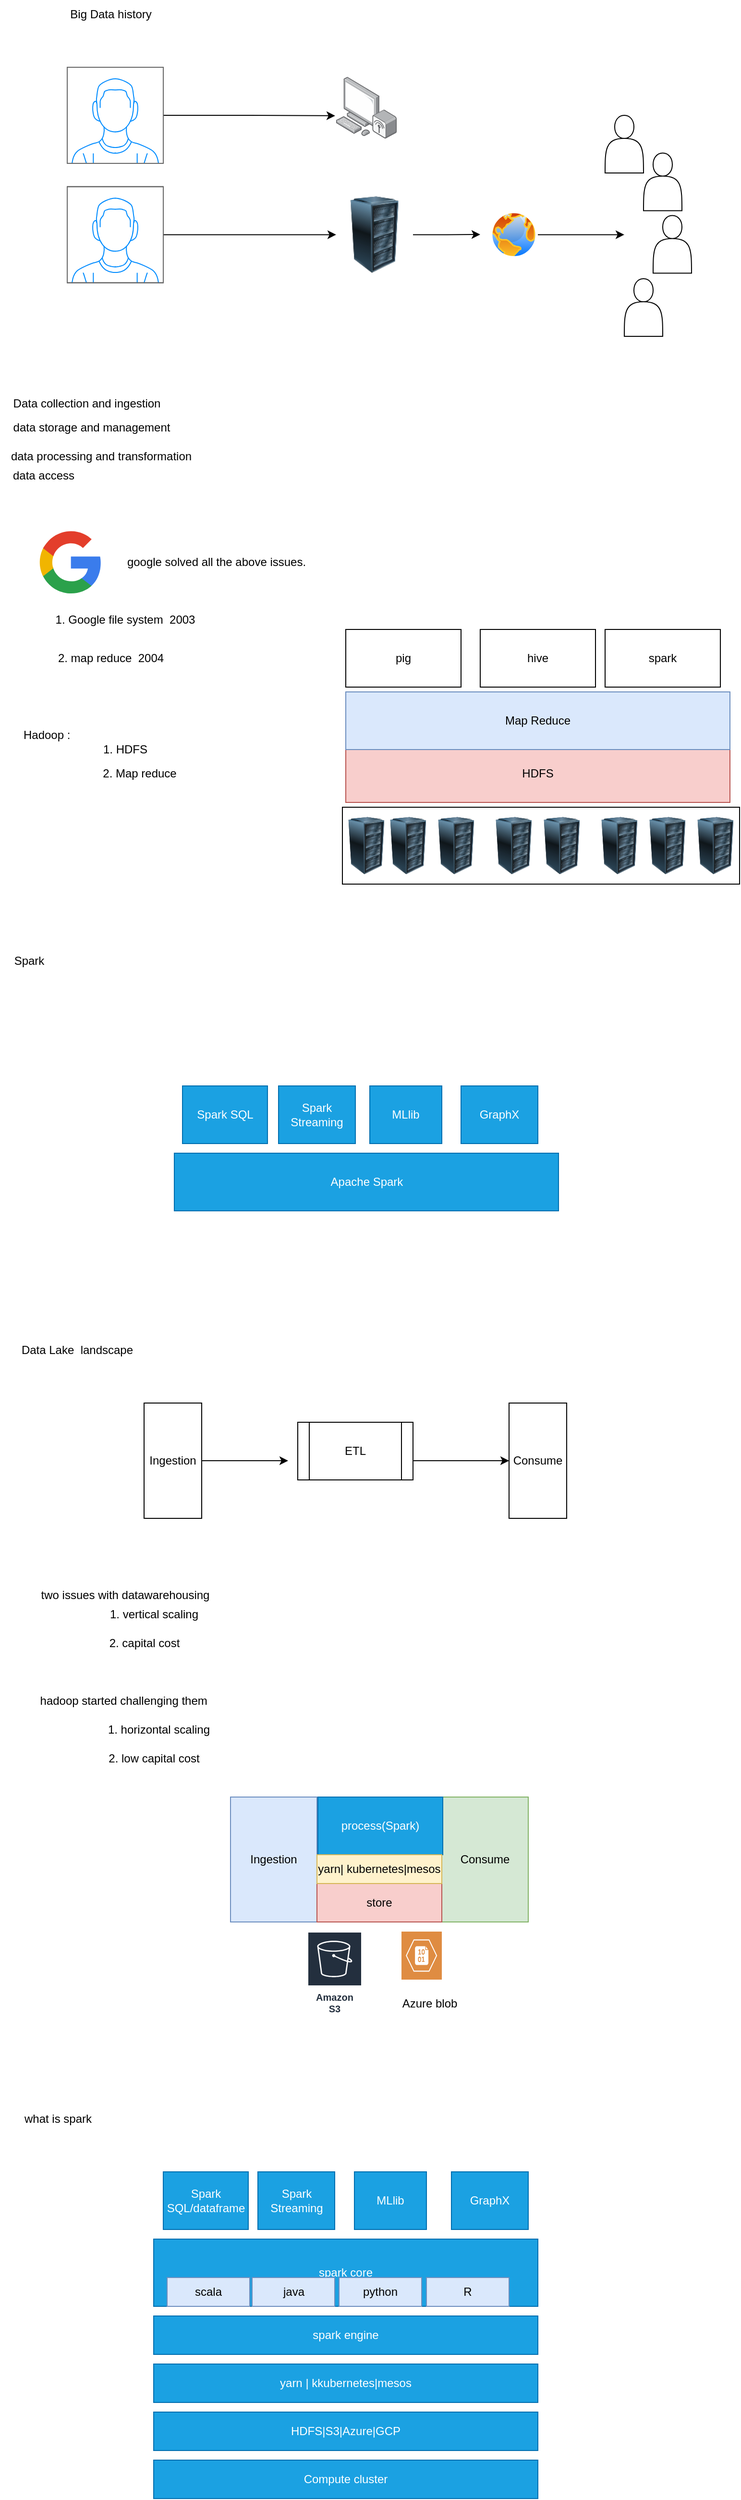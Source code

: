 <mxfile version="20.5.1" type="device"><diagram id="WgZmpAEqeyX4qbTfAnwq" name="Page-1"><mxGraphModel dx="924" dy="536" grid="1" gridSize="10" guides="1" tooltips="1" connect="1" arrows="1" fold="1" page="1" pageScale="1" pageWidth="850" pageHeight="1100" math="0" shadow="0"><root><mxCell id="0"/><mxCell id="1" parent="0"/><mxCell id="JZcKNXmV9VbTd3ZmKWnm-43" value="" style="rounded=0;whiteSpace=wrap;html=1;" vertex="1" parent="1"><mxGeometry x="356.5" y="880" width="413.5" height="80" as="geometry"/></mxCell><mxCell id="JZcKNXmV9VbTd3ZmKWnm-4" style="edgeStyle=orthogonalEdgeStyle;rounded=0;orthogonalLoop=1;jettySize=auto;html=1;entryX=-0.016;entryY=0.63;entryDx=0;entryDy=0;entryPerimeter=0;" edge="1" parent="1" source="JZcKNXmV9VbTd3ZmKWnm-2" target="JZcKNXmV9VbTd3ZmKWnm-3"><mxGeometry relative="1" as="geometry"/></mxCell><mxCell id="JZcKNXmV9VbTd3ZmKWnm-2" value="" style="verticalLabelPosition=bottom;shadow=0;dashed=0;align=center;html=1;verticalAlign=top;strokeWidth=1;shape=mxgraph.mockup.containers.userMale;strokeColor=#666666;strokeColor2=#008cff;" vertex="1" parent="1"><mxGeometry x="70" y="110" width="100" height="100" as="geometry"/></mxCell><mxCell id="JZcKNXmV9VbTd3ZmKWnm-3" value="" style="points=[];aspect=fixed;html=1;align=center;shadow=0;dashed=0;image;image=img/lib/allied_telesis/computer_and_terminals/Personal_Computer_Wireless.svg;" vertex="1" parent="1"><mxGeometry x="350" y="120" width="63" height="64.2" as="geometry"/></mxCell><mxCell id="JZcKNXmV9VbTd3ZmKWnm-5" value="Big Data history" style="text;html=1;align=center;verticalAlign=middle;resizable=0;points=[];autosize=1;strokeColor=none;fillColor=none;" vertex="1" parent="1"><mxGeometry x="60" y="40" width="110" height="30" as="geometry"/></mxCell><mxCell id="JZcKNXmV9VbTd3ZmKWnm-11" style="edgeStyle=orthogonalEdgeStyle;rounded=0;orthogonalLoop=1;jettySize=auto;html=1;" edge="1" parent="1" source="JZcKNXmV9VbTd3ZmKWnm-7"><mxGeometry relative="1" as="geometry"><mxPoint x="500" y="284" as="targetPoint"/></mxGeometry></mxCell><mxCell id="JZcKNXmV9VbTd3ZmKWnm-7" value="" style="image;html=1;image=img/lib/clip_art/computers/Server_Rack_128x128.png" vertex="1" parent="1"><mxGeometry x="350" y="244.2" width="80" height="80" as="geometry"/></mxCell><mxCell id="JZcKNXmV9VbTd3ZmKWnm-9" style="edgeStyle=orthogonalEdgeStyle;rounded=0;orthogonalLoop=1;jettySize=auto;html=1;" edge="1" parent="1" source="JZcKNXmV9VbTd3ZmKWnm-8" target="JZcKNXmV9VbTd3ZmKWnm-7"><mxGeometry relative="1" as="geometry"/></mxCell><mxCell id="JZcKNXmV9VbTd3ZmKWnm-8" value="" style="verticalLabelPosition=bottom;shadow=0;dashed=0;align=center;html=1;verticalAlign=top;strokeWidth=1;shape=mxgraph.mockup.containers.userMale;strokeColor=#666666;strokeColor2=#008cff;" vertex="1" parent="1"><mxGeometry x="70" y="234.2" width="100" height="100" as="geometry"/></mxCell><mxCell id="JZcKNXmV9VbTd3ZmKWnm-22" style="edgeStyle=orthogonalEdgeStyle;rounded=0;orthogonalLoop=1;jettySize=auto;html=1;" edge="1" parent="1" source="JZcKNXmV9VbTd3ZmKWnm-13"><mxGeometry relative="1" as="geometry"><mxPoint x="650" y="284.2" as="targetPoint"/></mxGeometry></mxCell><mxCell id="JZcKNXmV9VbTd3ZmKWnm-13" value="" style="aspect=fixed;perimeter=ellipsePerimeter;html=1;align=center;shadow=0;dashed=0;spacingTop=3;image;image=img/lib/active_directory/internet_globe.svg;" vertex="1" parent="1"><mxGeometry x="510" y="259.2" width="50" height="50" as="geometry"/></mxCell><mxCell id="JZcKNXmV9VbTd3ZmKWnm-18" value="" style="shape=actor;whiteSpace=wrap;html=1;" vertex="1" parent="1"><mxGeometry x="670" y="199.2" width="40" height="60" as="geometry"/></mxCell><mxCell id="JZcKNXmV9VbTd3ZmKWnm-19" value="" style="shape=actor;whiteSpace=wrap;html=1;" vertex="1" parent="1"><mxGeometry x="630" y="160" width="40" height="60" as="geometry"/></mxCell><mxCell id="JZcKNXmV9VbTd3ZmKWnm-20" value="" style="shape=actor;whiteSpace=wrap;html=1;" vertex="1" parent="1"><mxGeometry x="680" y="264.2" width="40" height="60" as="geometry"/></mxCell><mxCell id="JZcKNXmV9VbTd3ZmKWnm-21" value="" style="shape=actor;whiteSpace=wrap;html=1;" vertex="1" parent="1"><mxGeometry x="650" y="330" width="40" height="60" as="geometry"/></mxCell><mxCell id="JZcKNXmV9VbTd3ZmKWnm-23" value="Data collection and ingestion" style="text;html=1;align=center;verticalAlign=middle;resizable=0;points=[];autosize=1;strokeColor=none;fillColor=none;" vertex="1" parent="1"><mxGeometry y="445" width="180" height="30" as="geometry"/></mxCell><mxCell id="JZcKNXmV9VbTd3ZmKWnm-24" value="data storage and management" style="text;html=1;align=center;verticalAlign=middle;resizable=0;points=[];autosize=1;strokeColor=none;fillColor=none;" vertex="1" parent="1"><mxGeometry y="470" width="190" height="30" as="geometry"/></mxCell><mxCell id="JZcKNXmV9VbTd3ZmKWnm-25" value="data processing and transformation" style="text;html=1;align=center;verticalAlign=middle;resizable=0;points=[];autosize=1;strokeColor=none;fillColor=none;" vertex="1" parent="1"><mxGeometry y="500" width="210" height="30" as="geometry"/></mxCell><mxCell id="JZcKNXmV9VbTd3ZmKWnm-26" value="data access" style="text;html=1;align=center;verticalAlign=middle;resizable=0;points=[];autosize=1;strokeColor=none;fillColor=none;" vertex="1" parent="1"><mxGeometry y="520" width="90" height="30" as="geometry"/></mxCell><mxCell id="JZcKNXmV9VbTd3ZmKWnm-27" value="" style="dashed=0;outlineConnect=0;html=1;align=center;labelPosition=center;verticalLabelPosition=bottom;verticalAlign=top;shape=mxgraph.weblogos.google" vertex="1" parent="1"><mxGeometry x="40" y="590" width="65.2" height="69.4" as="geometry"/></mxCell><mxCell id="JZcKNXmV9VbTd3ZmKWnm-28" value="google solved all the above issues." style="text;html=1;align=center;verticalAlign=middle;resizable=0;points=[];autosize=1;strokeColor=none;fillColor=none;" vertex="1" parent="1"><mxGeometry x="120" y="609.7" width="210" height="30" as="geometry"/></mxCell><mxCell id="JZcKNXmV9VbTd3ZmKWnm-29" value="1. Google file system&amp;nbsp; 2003" style="text;html=1;align=center;verticalAlign=middle;resizable=0;points=[];autosize=1;strokeColor=none;fillColor=none;" vertex="1" parent="1"><mxGeometry x="45.2" y="670" width="170" height="30" as="geometry"/></mxCell><mxCell id="JZcKNXmV9VbTd3ZmKWnm-30" value="2. map reduce&amp;nbsp; 2004" style="text;html=1;align=center;verticalAlign=middle;resizable=0;points=[];autosize=1;strokeColor=none;fillColor=none;" vertex="1" parent="1"><mxGeometry x="50" y="710" width="130" height="30" as="geometry"/></mxCell><mxCell id="JZcKNXmV9VbTd3ZmKWnm-31" value="Hadoop :&amp;nbsp;" style="text;html=1;align=center;verticalAlign=middle;resizable=0;points=[];autosize=1;strokeColor=none;fillColor=none;" vertex="1" parent="1"><mxGeometry x="10" y="790" width="80" height="30" as="geometry"/></mxCell><mxCell id="JZcKNXmV9VbTd3ZmKWnm-32" value="1. HDFS" style="text;html=1;align=center;verticalAlign=middle;resizable=0;points=[];autosize=1;strokeColor=none;fillColor=none;" vertex="1" parent="1"><mxGeometry x="95" y="805" width="70" height="30" as="geometry"/></mxCell><mxCell id="JZcKNXmV9VbTd3ZmKWnm-33" value="2. Map reduce" style="text;html=1;align=center;verticalAlign=middle;resizable=0;points=[];autosize=1;strokeColor=none;fillColor=none;" vertex="1" parent="1"><mxGeometry x="95" y="830" width="100" height="30" as="geometry"/></mxCell><mxCell id="JZcKNXmV9VbTd3ZmKWnm-34" value="HDFS" style="rounded=0;whiteSpace=wrap;html=1;fillColor=#f8cecc;strokeColor=#b85450;" vertex="1" parent="1"><mxGeometry x="360" y="815" width="400" height="60" as="geometry"/></mxCell><mxCell id="JZcKNXmV9VbTd3ZmKWnm-35" value="" style="image;html=1;image=img/lib/clip_art/computers/Server_Rack_128x128.png" vertex="1" parent="1"><mxGeometry x="356.5" y="890" width="50" height="60" as="geometry"/></mxCell><mxCell id="JZcKNXmV9VbTd3ZmKWnm-36" value="" style="image;html=1;image=img/lib/clip_art/computers/Server_Rack_128x128.png" vertex="1" parent="1"><mxGeometry x="510" y="890" width="50" height="60" as="geometry"/></mxCell><mxCell id="JZcKNXmV9VbTd3ZmKWnm-37" value="" style="image;html=1;image=img/lib/clip_art/computers/Server_Rack_128x128.png" vertex="1" parent="1"><mxGeometry x="560" y="890" width="50" height="60" as="geometry"/></mxCell><mxCell id="JZcKNXmV9VbTd3ZmKWnm-38" value="" style="image;html=1;image=img/lib/clip_art/computers/Server_Rack_128x128.png" vertex="1" parent="1"><mxGeometry x="620" y="890" width="50" height="60" as="geometry"/></mxCell><mxCell id="JZcKNXmV9VbTd3ZmKWnm-39" value="" style="image;html=1;image=img/lib/clip_art/computers/Server_Rack_128x128.png" vertex="1" parent="1"><mxGeometry x="670" y="890" width="50" height="60" as="geometry"/></mxCell><mxCell id="JZcKNXmV9VbTd3ZmKWnm-40" value="" style="image;html=1;image=img/lib/clip_art/computers/Server_Rack_128x128.png" vertex="1" parent="1"><mxGeometry x="720" y="890" width="50" height="60" as="geometry"/></mxCell><mxCell id="JZcKNXmV9VbTd3ZmKWnm-41" value="" style="image;html=1;image=img/lib/clip_art/computers/Server_Rack_128x128.png" vertex="1" parent="1"><mxGeometry x="450" y="890" width="50" height="60" as="geometry"/></mxCell><mxCell id="JZcKNXmV9VbTd3ZmKWnm-42" value="" style="image;html=1;image=img/lib/clip_art/computers/Server_Rack_128x128.png" vertex="1" parent="1"><mxGeometry x="400" y="890" width="50" height="60" as="geometry"/></mxCell><mxCell id="JZcKNXmV9VbTd3ZmKWnm-44" value="Map Reduce" style="rounded=0;whiteSpace=wrap;html=1;fillColor=#dae8fc;strokeColor=#6c8ebf;" vertex="1" parent="1"><mxGeometry x="360" y="760" width="400" height="60" as="geometry"/></mxCell><mxCell id="JZcKNXmV9VbTd3ZmKWnm-45" value="pig" style="rounded=0;whiteSpace=wrap;html=1;" vertex="1" parent="1"><mxGeometry x="360" y="695" width="120" height="60" as="geometry"/></mxCell><mxCell id="JZcKNXmV9VbTd3ZmKWnm-46" value="hive" style="rounded=0;whiteSpace=wrap;html=1;" vertex="1" parent="1"><mxGeometry x="500" y="695" width="120" height="60" as="geometry"/></mxCell><mxCell id="JZcKNXmV9VbTd3ZmKWnm-47" value="spark" style="rounded=0;whiteSpace=wrap;html=1;" vertex="1" parent="1"><mxGeometry x="630" y="695" width="120" height="60" as="geometry"/></mxCell><mxCell id="JZcKNXmV9VbTd3ZmKWnm-48" value="Spark" style="text;html=1;align=center;verticalAlign=middle;resizable=0;points=[];autosize=1;strokeColor=none;fillColor=none;" vertex="1" parent="1"><mxGeometry x="5" y="1025" width="50" height="30" as="geometry"/></mxCell><mxCell id="JZcKNXmV9VbTd3ZmKWnm-49" value="Apache Spark" style="rounded=0;whiteSpace=wrap;html=1;fillColor=#1ba1e2;strokeColor=#006EAF;fontColor=#ffffff;" vertex="1" parent="1"><mxGeometry x="181.5" y="1240" width="400" height="60" as="geometry"/></mxCell><mxCell id="JZcKNXmV9VbTd3ZmKWnm-50" value="Spark SQL&lt;span style=&quot;color: rgba(0, 0, 0, 0); font-family: monospace; font-size: 0px; text-align: start;&quot;&gt;%3CmxGraphModel%3E%3Croot%3E%3CmxCell%20id%3D%220%22%2F%3E%3CmxCell%20id%3D%221%22%20parent%3D%220%22%2F%3E%3CmxCell%20id%3D%222%22%20value%3D%22Map%20Reduce%22%20style%3D%22rounded%3D0%3BwhiteSpace%3Dwrap%3Bhtml%3D1%3BfillColor%3D%23dae8fc%3BstrokeColor%3D%236c8ebf%3B%22%20vertex%3D%221%22%20parent%3D%221%22%3E%3CmxGeometry%20x%3D%22360%22%20y%3D%22760%22%20width%3D%22400%22%20height%3D%2260%22%20as%3D%22geometry%22%2F%3E%3C%2FmxCell%3E%3C%2Froot%3E%3C%2FmxGraphModel%3E&lt;/span&gt;" style="rounded=0;whiteSpace=wrap;html=1;fillColor=#1ba1e2;fontColor=#ffffff;strokeColor=#006EAF;" vertex="1" parent="1"><mxGeometry x="190" y="1170" width="88.5" height="60" as="geometry"/></mxCell><mxCell id="JZcKNXmV9VbTd3ZmKWnm-51" value="Spark&lt;span style=&quot;color: rgba(0, 0, 0, 0); font-family: monospace; font-size: 0px; text-align: start;&quot;&gt;%3CmxGraphModel%3E%3Croot%3E%3CmxCell%20id%3D%220%22%2F%3E%3CmxCell%20id%3D%221%22%20parent%3D%220%22%2F%3E%3CmxCell%20id%3D%222%22%20value%3D%22Spark%20SQL%26lt%3Bspan%20style%3D%26quot%3Bcolor%3A%20rgba(0%2C%200%2C%200%2C%200)%3B%20font-family%3A%20monospace%3B%20font-size%3A%200px%3B%20text-align%3A%20start%3B%26quot%3B%26gt%3B%253CmxGraphModel%253E%253Croot%253E%253CmxCell%2520id%253D%25220%2522%252F%253E%253CmxCell%2520id%253D%25221%2522%2520parent%253D%25220%2522%252F%253E%253CmxCell%2520id%253D%25222%2522%2520value%253D%2522Map%2520Reduce%2522%2520style%253D%2522rounded%253D0%253BwhiteSpace%253Dwrap%253Bhtml%253D1%253BfillColor%253D%2523dae8fc%253BstrokeColor%253D%25236c8ebf%253B%2522%2520vertex%253D%25221%2522%2520parent%253D%25221%2522%253E%253CmxGeometry%2520x%253D%2522360%2522%2520y%253D%2522760%2522%2520width%253D%2522400%2522%2520height%253D%252260%2522%2520as%253D%2522geometry%2522%252F%253E%253C%252FmxCell%253E%253C%252Froot%253E%253C%252FmxGraphModel%253E%26lt%3B%2Fspan%26gt%3B%22%20style%3D%22rounded%3D0%3BwhiteSpace%3Dwrap%3Bhtml%3D1%3B%22%20vertex%3D%221%22%20parent%3D%221%22%3E%3CmxGeometry%20x%3D%22181.5%22%20y%3D%221170%22%20width%3D%22120%22%20height%3D%2260%22%20as%3D%22geometry%22%2F%3E%3C%2FmxCell%3E%3C%2Froot%3E%3C%2FmxGraphModel%3E&lt;/span&gt;&lt;br&gt;Streaming" style="rounded=0;whiteSpace=wrap;html=1;fillColor=#1ba1e2;fontColor=#ffffff;strokeColor=#006EAF;" vertex="1" parent="1"><mxGeometry x="290" y="1170" width="80" height="60" as="geometry"/></mxCell><mxCell id="JZcKNXmV9VbTd3ZmKWnm-52" value="MLlib" style="rounded=0;whiteSpace=wrap;html=1;fillColor=#1ba1e2;fontColor=#ffffff;strokeColor=#006EAF;" vertex="1" parent="1"><mxGeometry x="385" y="1170" width="75" height="60" as="geometry"/></mxCell><mxCell id="JZcKNXmV9VbTd3ZmKWnm-53" value="GraphX" style="rounded=0;whiteSpace=wrap;html=1;fillColor=#1ba1e2;fontColor=#ffffff;strokeColor=#006EAF;" vertex="1" parent="1"><mxGeometry x="480" y="1170" width="80" height="60" as="geometry"/></mxCell><mxCell id="JZcKNXmV9VbTd3ZmKWnm-54" value="Data Lake&amp;nbsp; landscape" style="text;html=1;align=center;verticalAlign=middle;resizable=0;points=[];autosize=1;strokeColor=none;fillColor=none;" vertex="1" parent="1"><mxGeometry x="10" y="1430" width="140" height="30" as="geometry"/></mxCell><mxCell id="JZcKNXmV9VbTd3ZmKWnm-58" style="edgeStyle=orthogonalEdgeStyle;rounded=0;orthogonalLoop=1;jettySize=auto;html=1;" edge="1" parent="1" source="JZcKNXmV9VbTd3ZmKWnm-55"><mxGeometry relative="1" as="geometry"><mxPoint x="300" y="1560" as="targetPoint"/></mxGeometry></mxCell><mxCell id="JZcKNXmV9VbTd3ZmKWnm-55" value="Ingestion" style="rounded=0;whiteSpace=wrap;html=1;" vertex="1" parent="1"><mxGeometry x="150" y="1500" width="60" height="120" as="geometry"/></mxCell><mxCell id="JZcKNXmV9VbTd3ZmKWnm-59" value="" style="edgeStyle=orthogonalEdgeStyle;rounded=0;orthogonalLoop=1;jettySize=auto;html=1;" edge="1" parent="1" source="JZcKNXmV9VbTd3ZmKWnm-56" target="JZcKNXmV9VbTd3ZmKWnm-57"><mxGeometry relative="1" as="geometry"><Array as="points"><mxPoint x="460" y="1560"/><mxPoint x="460" y="1560"/></Array></mxGeometry></mxCell><mxCell id="JZcKNXmV9VbTd3ZmKWnm-56" value="ETL" style="shape=process;whiteSpace=wrap;html=1;backgroundOutline=1;" vertex="1" parent="1"><mxGeometry x="310" y="1520" width="120" height="60" as="geometry"/></mxCell><mxCell id="JZcKNXmV9VbTd3ZmKWnm-57" value="Consume" style="rounded=0;whiteSpace=wrap;html=1;" vertex="1" parent="1"><mxGeometry x="530" y="1500" width="60" height="120" as="geometry"/></mxCell><mxCell id="JZcKNXmV9VbTd3ZmKWnm-60" value="two issues with datawarehousing" style="text;html=1;align=center;verticalAlign=middle;resizable=0;points=[];autosize=1;strokeColor=none;fillColor=none;" vertex="1" parent="1"><mxGeometry x="30" y="1685" width="200" height="30" as="geometry"/></mxCell><mxCell id="JZcKNXmV9VbTd3ZmKWnm-61" value="1. vertical scaling" style="text;html=1;align=center;verticalAlign=middle;resizable=0;points=[];autosize=1;strokeColor=none;fillColor=none;" vertex="1" parent="1"><mxGeometry x="100" y="1705" width="120" height="30" as="geometry"/></mxCell><mxCell id="JZcKNXmV9VbTd3ZmKWnm-62" value="2. capital cost" style="text;html=1;align=center;verticalAlign=middle;resizable=0;points=[];autosize=1;strokeColor=none;fillColor=none;" vertex="1" parent="1"><mxGeometry x="100" y="1735" width="100" height="30" as="geometry"/></mxCell><mxCell id="JZcKNXmV9VbTd3ZmKWnm-63" value="hadoop started challenging them&amp;nbsp;" style="text;html=1;align=center;verticalAlign=middle;resizable=0;points=[];autosize=1;strokeColor=none;fillColor=none;" vertex="1" parent="1"><mxGeometry x="30.2" y="1795" width="200" height="30" as="geometry"/></mxCell><mxCell id="JZcKNXmV9VbTd3ZmKWnm-64" value="1. horizontal scaling" style="text;html=1;align=center;verticalAlign=middle;resizable=0;points=[];autosize=1;strokeColor=none;fillColor=none;" vertex="1" parent="1"><mxGeometry x="100.2" y="1825" width="130" height="30" as="geometry"/></mxCell><mxCell id="JZcKNXmV9VbTd3ZmKWnm-65" value="2. low capital cost" style="text;html=1;align=center;verticalAlign=middle;resizable=0;points=[];autosize=1;strokeColor=none;fillColor=none;" vertex="1" parent="1"><mxGeometry x="100" y="1855" width="120" height="30" as="geometry"/></mxCell><mxCell id="JZcKNXmV9VbTd3ZmKWnm-67" value="Amazon S3" style="sketch=0;outlineConnect=0;fontColor=#232F3E;gradientColor=none;strokeColor=#ffffff;fillColor=#232F3E;dashed=0;verticalLabelPosition=middle;verticalAlign=bottom;align=center;html=1;whiteSpace=wrap;fontSize=10;fontStyle=1;spacing=3;shape=mxgraph.aws4.productIcon;prIcon=mxgraph.aws4.s3;" vertex="1" parent="1"><mxGeometry x="320" y="2050" width="57" height="90" as="geometry"/></mxCell><mxCell id="JZcKNXmV9VbTd3ZmKWnm-68" value="" style="sketch=0;pointerEvents=1;shadow=0;dashed=0;html=1;strokeColor=none;fillColor=#DF8C42;labelPosition=center;verticalLabelPosition=bottom;verticalAlign=top;align=center;outlineConnect=0;shape=mxgraph.veeam2.azure_blob;" vertex="1" parent="1"><mxGeometry x="418" y="2050" width="42" height="50" as="geometry"/></mxCell><mxCell id="JZcKNXmV9VbTd3ZmKWnm-69" value="Azure blob" style="text;html=1;align=center;verticalAlign=middle;resizable=0;points=[];autosize=1;strokeColor=none;fillColor=none;" vertex="1" parent="1"><mxGeometry x="406.5" y="2110" width="80" height="30" as="geometry"/></mxCell><mxCell id="JZcKNXmV9VbTd3ZmKWnm-71" value="Ingestion" style="rounded=0;whiteSpace=wrap;html=1;fillColor=#dae8fc;strokeColor=#6c8ebf;" vertex="1" parent="1"><mxGeometry x="240" y="1910" width="90" height="130" as="geometry"/></mxCell><mxCell id="JZcKNXmV9VbTd3ZmKWnm-72" value="Consume" style="rounded=0;whiteSpace=wrap;html=1;fillColor=#d5e8d4;strokeColor=#82b366;" vertex="1" parent="1"><mxGeometry x="460" y="1910" width="90" height="130" as="geometry"/></mxCell><mxCell id="JZcKNXmV9VbTd3ZmKWnm-73" value="process(Spark)" style="rounded=0;whiteSpace=wrap;html=1;fillColor=#1ba1e2;fontColor=#ffffff;strokeColor=#006EAF;" vertex="1" parent="1"><mxGeometry x="331" y="1910" width="130" height="60" as="geometry"/></mxCell><mxCell id="JZcKNXmV9VbTd3ZmKWnm-74" value="store" style="rounded=0;whiteSpace=wrap;html=1;fillColor=#f8cecc;strokeColor=#b85450;" vertex="1" parent="1"><mxGeometry x="330" y="2000" width="130" height="40" as="geometry"/></mxCell><mxCell id="JZcKNXmV9VbTd3ZmKWnm-75" value="yarn| kubernetes|mesos" style="rounded=0;whiteSpace=wrap;html=1;fillColor=#fff2cc;strokeColor=#d6b656;" vertex="1" parent="1"><mxGeometry x="330" y="1970" width="130" height="30" as="geometry"/></mxCell><mxCell id="JZcKNXmV9VbTd3ZmKWnm-77" value="what is spark" style="text;html=1;align=center;verticalAlign=middle;resizable=0;points=[];autosize=1;strokeColor=none;fillColor=none;" vertex="1" parent="1"><mxGeometry x="15.2" y="2230" width="90" height="30" as="geometry"/></mxCell><mxCell id="JZcKNXmV9VbTd3ZmKWnm-78" value="spark core" style="rounded=0;whiteSpace=wrap;html=1;fillColor=#1ba1e2;strokeColor=#006EAF;fontColor=#ffffff;" vertex="1" parent="1"><mxGeometry x="160" y="2370" width="400" height="70" as="geometry"/></mxCell><mxCell id="JZcKNXmV9VbTd3ZmKWnm-79" value="Spark SQL/dataframe&lt;span style=&quot;color: rgba(0, 0, 0, 0); font-family: monospace; font-size: 0px; text-align: start;&quot;&gt;%3CmxGraphModel%3E%3Croot%3E%3CmxCell%20id%3D%220%22%2F%3E%3CmxCell%20id%3D%221%22%20parent%3D%220%22%2F%3E%3CmxCell%20id%3D%222%22%20value%3D%22Map%20Reduce%22%20style%3D%22rounded%3D0%3BwhiteSpace%3Dwrap%3Bhtml%3D1%3BfillColor%3D%23dae8fc%3BstrokeColor%3D%236c8ebf%3B%22%20vertex%3D%221%22%20parent%3D%221%22%3E%3CmxGeometry%20x%3D%22360%22%20y%3D%22760%22%20width%3D%22400%22%20height%3D%2260%22%20as%3D%22geometry%22%2F%3E%3C%2FmxCell%3E%3C%2Froot%3E%3C%2FmxGraphModel%3E/&lt;/span&gt;" style="rounded=0;whiteSpace=wrap;html=1;fillColor=#1ba1e2;fontColor=#ffffff;strokeColor=#006EAF;" vertex="1" parent="1"><mxGeometry x="170" y="2300" width="88.5" height="60" as="geometry"/></mxCell><mxCell id="JZcKNXmV9VbTd3ZmKWnm-80" value="Spark&lt;span style=&quot;color: rgba(0, 0, 0, 0); font-family: monospace; font-size: 0px; text-align: start;&quot;&gt;%3CmxGraphModel%3E%3Croot%3E%3CmxCell%20id%3D%220%22%2F%3E%3CmxCell%20id%3D%221%22%20parent%3D%220%22%2F%3E%3CmxCell%20id%3D%222%22%20value%3D%22Spark%20SQL%26lt%3Bspan%20style%3D%26quot%3Bcolor%3A%20rgba(0%2C%200%2C%200%2C%200)%3B%20font-family%3A%20monospace%3B%20font-size%3A%200px%3B%20text-align%3A%20start%3B%26quot%3B%26gt%3B%253CmxGraphModel%253E%253Croot%253E%253CmxCell%2520id%253D%25220%2522%252F%253E%253CmxCell%2520id%253D%25221%2522%2520parent%253D%25220%2522%252F%253E%253CmxCell%2520id%253D%25222%2522%2520value%253D%2522Map%2520Reduce%2522%2520style%253D%2522rounded%253D0%253BwhiteSpace%253Dwrap%253Bhtml%253D1%253BfillColor%253D%2523dae8fc%253BstrokeColor%253D%25236c8ebf%253B%2522%2520vertex%253D%25221%2522%2520parent%253D%25221%2522%253E%253CmxGeometry%2520x%253D%2522360%2522%2520y%253D%2522760%2522%2520width%253D%2522400%2522%2520height%253D%252260%2522%2520as%253D%2522geometry%2522%252F%253E%253C%252FmxCell%253E%253C%252Froot%253E%253C%252FmxGraphModel%253E%26lt%3B%2Fspan%26gt%3B%22%20style%3D%22rounded%3D0%3BwhiteSpace%3Dwrap%3Bhtml%3D1%3B%22%20vertex%3D%221%22%20parent%3D%221%22%3E%3CmxGeometry%20x%3D%22181.5%22%20y%3D%221170%22%20width%3D%22120%22%20height%3D%2260%22%20as%3D%22geometry%22%2F%3E%3C%2FmxCell%3E%3C%2Froot%3E%3C%2FmxGraphModel%3E&lt;/span&gt;&lt;br&gt;Streaming" style="rounded=0;whiteSpace=wrap;html=1;fillColor=#1ba1e2;fontColor=#ffffff;strokeColor=#006EAF;" vertex="1" parent="1"><mxGeometry x="268.5" y="2300" width="80" height="60" as="geometry"/></mxCell><mxCell id="JZcKNXmV9VbTd3ZmKWnm-81" value="MLlib" style="rounded=0;whiteSpace=wrap;html=1;fillColor=#1ba1e2;fontColor=#ffffff;strokeColor=#006EAF;" vertex="1" parent="1"><mxGeometry x="369" y="2300" width="75" height="60" as="geometry"/></mxCell><mxCell id="JZcKNXmV9VbTd3ZmKWnm-82" value="GraphX" style="rounded=0;whiteSpace=wrap;html=1;fillColor=#1ba1e2;fontColor=#ffffff;strokeColor=#006EAF;" vertex="1" parent="1"><mxGeometry x="470" y="2300" width="80" height="60" as="geometry"/></mxCell><mxCell id="JZcKNXmV9VbTd3ZmKWnm-83" value="scala" style="rounded=0;whiteSpace=wrap;html=1;fillColor=#dae8fc;strokeColor=#6c8ebf;" vertex="1" parent="1"><mxGeometry x="174" y="2410" width="86" height="30" as="geometry"/></mxCell><mxCell id="JZcKNXmV9VbTd3ZmKWnm-84" value="java" style="rounded=0;whiteSpace=wrap;html=1;fillColor=#dae8fc;strokeColor=#6c8ebf;" vertex="1" parent="1"><mxGeometry x="262.5" y="2410" width="86" height="30" as="geometry"/></mxCell><mxCell id="JZcKNXmV9VbTd3ZmKWnm-85" value="python" style="rounded=0;whiteSpace=wrap;html=1;fillColor=#dae8fc;strokeColor=#6c8ebf;" vertex="1" parent="1"><mxGeometry x="353" y="2410" width="86" height="30" as="geometry"/></mxCell><mxCell id="JZcKNXmV9VbTd3ZmKWnm-86" value="R" style="rounded=0;whiteSpace=wrap;html=1;fillColor=#dae8fc;strokeColor=#6c8ebf;" vertex="1" parent="1"><mxGeometry x="444" y="2410" width="86" height="30" as="geometry"/></mxCell><mxCell id="JZcKNXmV9VbTd3ZmKWnm-87" value="spark engine" style="rounded=0;whiteSpace=wrap;html=1;fillColor=#1ba1e2;fontColor=#ffffff;strokeColor=#006EAF;" vertex="1" parent="1"><mxGeometry x="160" y="2450" width="400" height="40" as="geometry"/></mxCell><mxCell id="JZcKNXmV9VbTd3ZmKWnm-88" value="yarn | kkubernetes|mesos" style="rounded=0;whiteSpace=wrap;html=1;fillColor=#1ba1e2;fontColor=#ffffff;strokeColor=#006EAF;" vertex="1" parent="1"><mxGeometry x="160" y="2500" width="400" height="40" as="geometry"/></mxCell><mxCell id="JZcKNXmV9VbTd3ZmKWnm-89" value="HDFS|S3|Azure|GCP" style="rounded=0;whiteSpace=wrap;html=1;fillColor=#1ba1e2;fontColor=#ffffff;strokeColor=#006EAF;" vertex="1" parent="1"><mxGeometry x="160" y="2550" width="400" height="40" as="geometry"/></mxCell><mxCell id="JZcKNXmV9VbTd3ZmKWnm-90" value="Compute cluster" style="rounded=0;whiteSpace=wrap;html=1;fillColor=#1ba1e2;fontColor=#ffffff;strokeColor=#006EAF;" vertex="1" parent="1"><mxGeometry x="160" y="2600" width="400" height="40" as="geometry"/></mxCell></root></mxGraphModel></diagram></mxfile>